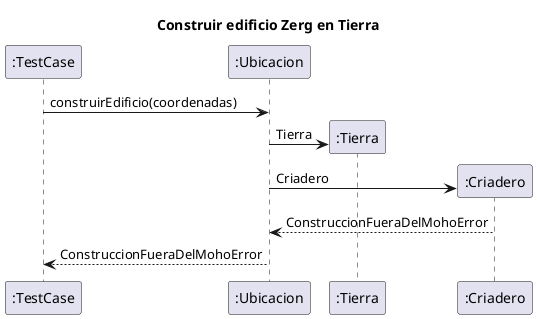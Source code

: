 @startuml
'https://plantuml.com/sequence-diagram


title Construir edificio Zerg en Tierra
":TestCase" -> ":Ubicacion": construirEdificio(coordenadas)

create ":Tierra"
":Ubicacion" -> ":Tierra": Tierra
create ":Criadero"
":Ubicacion" -> ":Criadero": Criadero
":Criadero" --> ":Ubicacion": ConstruccionFueraDelMohoError
":Ubicacion" --> ":TestCase": ConstruccionFueraDelMohoError


@enduml